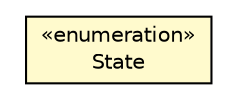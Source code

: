 #!/usr/local/bin/dot
#
# Class diagram 
# Generated by UMLGraph version R5_6-24-gf6e263 (http://www.umlgraph.org/)
#

digraph G {
	edge [fontname="Helvetica",fontsize=10,labelfontname="Helvetica",labelfontsize=10];
	node [fontname="Helvetica",fontsize=10,shape=plaintext];
	nodesep=0.25;
	ranksep=0.5;
	rankdir=LR;
	// com.gwtplatform.mvp.client.proxy.NotifyingAsyncCallback.State
	c273353 [label=<<table title="com.gwtplatform.mvp.client.proxy.NotifyingAsyncCallback.State" border="0" cellborder="1" cellspacing="0" cellpadding="2" port="p" bgcolor="lemonChiffon" href="./NotifyingAsyncCallback.State.html">
		<tr><td><table border="0" cellspacing="0" cellpadding="1">
<tr><td align="center" balign="center"> &#171;enumeration&#187; </td></tr>
<tr><td align="center" balign="center"> State </td></tr>
		</table></td></tr>
		</table>>, URL="./NotifyingAsyncCallback.State.html", fontname="Helvetica", fontcolor="black", fontsize=10.0];
}

